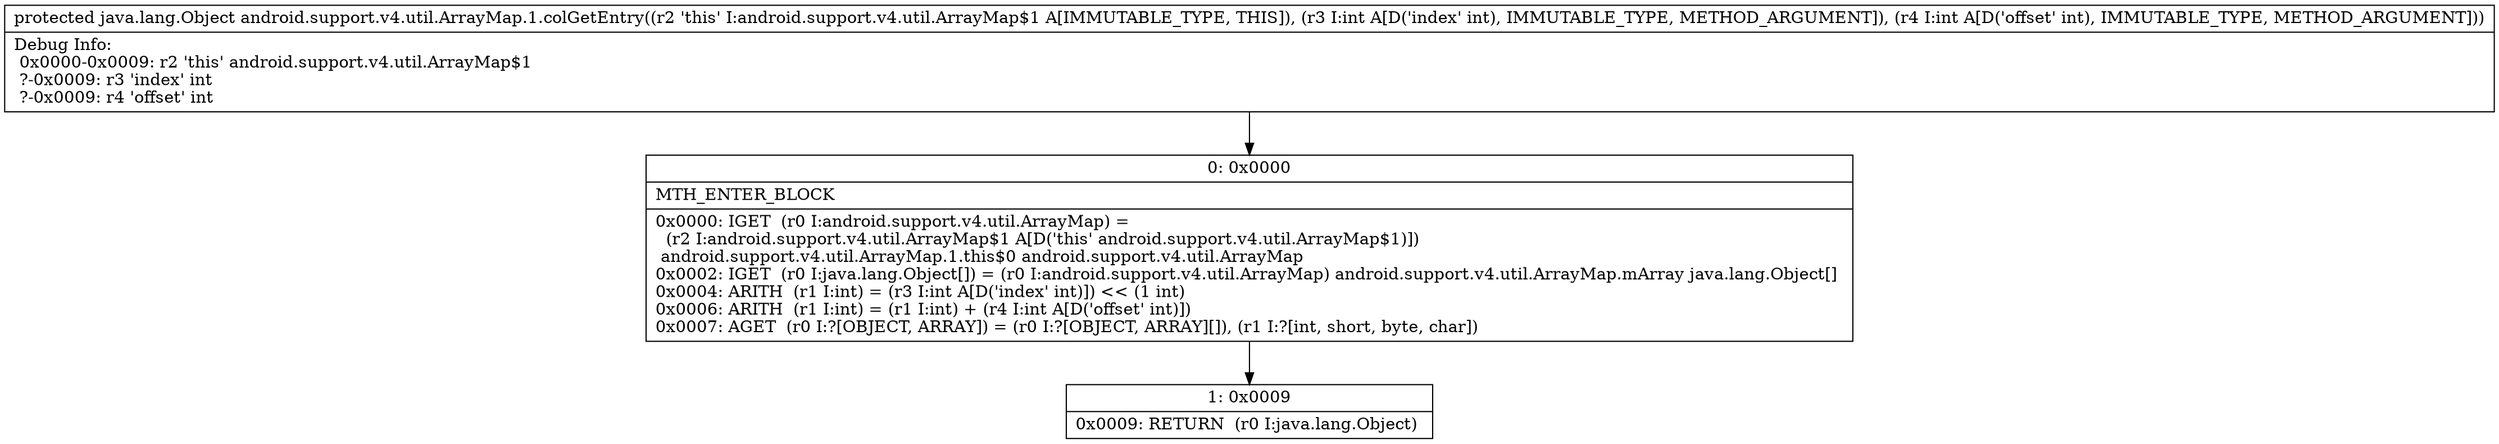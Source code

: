 digraph "CFG forandroid.support.v4.util.ArrayMap.1.colGetEntry(II)Ljava\/lang\/Object;" {
Node_0 [shape=record,label="{0\:\ 0x0000|MTH_ENTER_BLOCK\l|0x0000: IGET  (r0 I:android.support.v4.util.ArrayMap) = \l  (r2 I:android.support.v4.util.ArrayMap$1 A[D('this' android.support.v4.util.ArrayMap$1)])\l android.support.v4.util.ArrayMap.1.this$0 android.support.v4.util.ArrayMap \l0x0002: IGET  (r0 I:java.lang.Object[]) = (r0 I:android.support.v4.util.ArrayMap) android.support.v4.util.ArrayMap.mArray java.lang.Object[] \l0x0004: ARITH  (r1 I:int) = (r3 I:int A[D('index' int)]) \<\< (1 int) \l0x0006: ARITH  (r1 I:int) = (r1 I:int) + (r4 I:int A[D('offset' int)]) \l0x0007: AGET  (r0 I:?[OBJECT, ARRAY]) = (r0 I:?[OBJECT, ARRAY][]), (r1 I:?[int, short, byte, char]) \l}"];
Node_1 [shape=record,label="{1\:\ 0x0009|0x0009: RETURN  (r0 I:java.lang.Object) \l}"];
MethodNode[shape=record,label="{protected java.lang.Object android.support.v4.util.ArrayMap.1.colGetEntry((r2 'this' I:android.support.v4.util.ArrayMap$1 A[IMMUTABLE_TYPE, THIS]), (r3 I:int A[D('index' int), IMMUTABLE_TYPE, METHOD_ARGUMENT]), (r4 I:int A[D('offset' int), IMMUTABLE_TYPE, METHOD_ARGUMENT]))  | Debug Info:\l  0x0000\-0x0009: r2 'this' android.support.v4.util.ArrayMap$1\l  ?\-0x0009: r3 'index' int\l  ?\-0x0009: r4 'offset' int\l}"];
MethodNode -> Node_0;
Node_0 -> Node_1;
}

